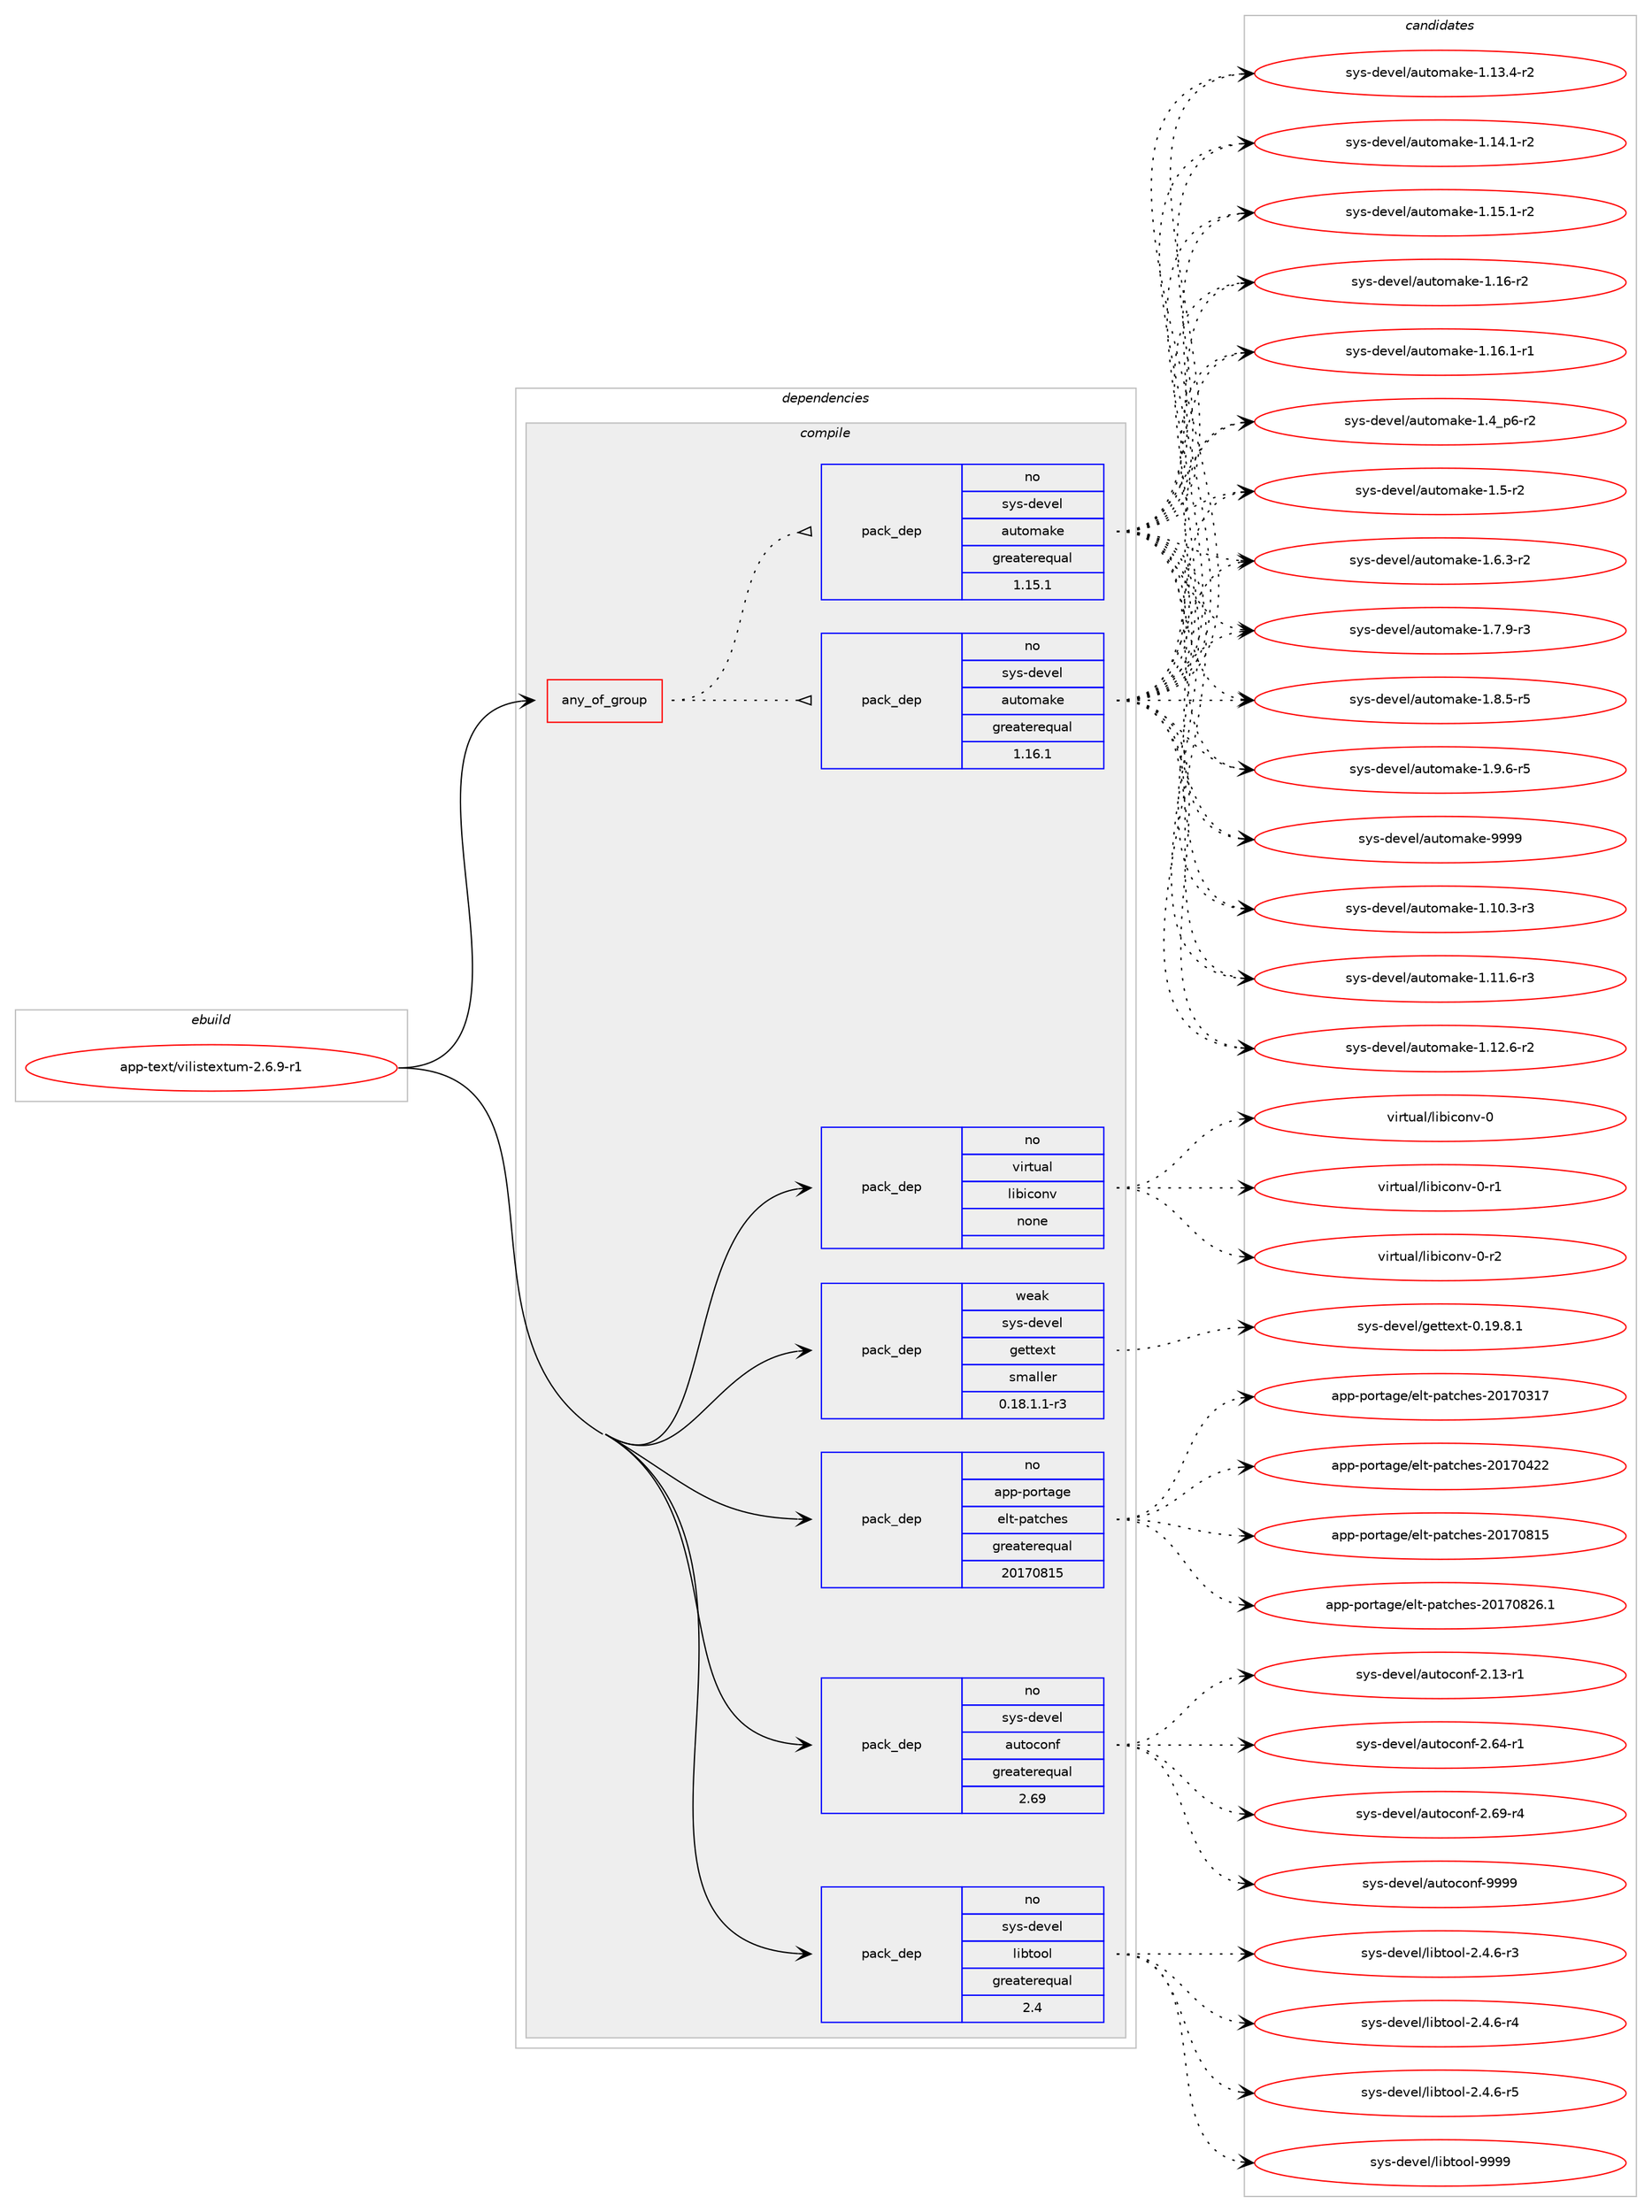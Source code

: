 digraph prolog {

# *************
# Graph options
# *************

newrank=true;
concentrate=true;
compound=true;
graph [rankdir=LR,fontname=Helvetica,fontsize=10,ranksep=1.5];#, ranksep=2.5, nodesep=0.2];
edge  [arrowhead=vee];
node  [fontname=Helvetica,fontsize=10];

# **********
# The ebuild
# **********

subgraph cluster_leftcol {
color=gray;
rank=same;
label=<<i>ebuild</i>>;
id [label="app-text/vilistextum-2.6.9-r1", color=red, width=4, href="../app-text/vilistextum-2.6.9-r1.svg"];
}

# ****************
# The dependencies
# ****************

subgraph cluster_midcol {
color=gray;
label=<<i>dependencies</i>>;
subgraph cluster_compile {
fillcolor="#eeeeee";
style=filled;
label=<<i>compile</i>>;
subgraph any20018 {
dependency1313158 [label=<<TABLE BORDER="0" CELLBORDER="1" CELLSPACING="0" CELLPADDING="4"><TR><TD CELLPADDING="10">any_of_group</TD></TR></TABLE>>, shape=none, color=red];subgraph pack936360 {
dependency1313159 [label=<<TABLE BORDER="0" CELLBORDER="1" CELLSPACING="0" CELLPADDING="4" WIDTH="220"><TR><TD ROWSPAN="6" CELLPADDING="30">pack_dep</TD></TR><TR><TD WIDTH="110">no</TD></TR><TR><TD>sys-devel</TD></TR><TR><TD>automake</TD></TR><TR><TD>greaterequal</TD></TR><TR><TD>1.16.1</TD></TR></TABLE>>, shape=none, color=blue];
}
dependency1313158:e -> dependency1313159:w [weight=20,style="dotted",arrowhead="oinv"];
subgraph pack936361 {
dependency1313160 [label=<<TABLE BORDER="0" CELLBORDER="1" CELLSPACING="0" CELLPADDING="4" WIDTH="220"><TR><TD ROWSPAN="6" CELLPADDING="30">pack_dep</TD></TR><TR><TD WIDTH="110">no</TD></TR><TR><TD>sys-devel</TD></TR><TR><TD>automake</TD></TR><TR><TD>greaterequal</TD></TR><TR><TD>1.15.1</TD></TR></TABLE>>, shape=none, color=blue];
}
dependency1313158:e -> dependency1313160:w [weight=20,style="dotted",arrowhead="oinv"];
}
id:e -> dependency1313158:w [weight=20,style="solid",arrowhead="vee"];
subgraph pack936362 {
dependency1313161 [label=<<TABLE BORDER="0" CELLBORDER="1" CELLSPACING="0" CELLPADDING="4" WIDTH="220"><TR><TD ROWSPAN="6" CELLPADDING="30">pack_dep</TD></TR><TR><TD WIDTH="110">no</TD></TR><TR><TD>app-portage</TD></TR><TR><TD>elt-patches</TD></TR><TR><TD>greaterequal</TD></TR><TR><TD>20170815</TD></TR></TABLE>>, shape=none, color=blue];
}
id:e -> dependency1313161:w [weight=20,style="solid",arrowhead="vee"];
subgraph pack936363 {
dependency1313162 [label=<<TABLE BORDER="0" CELLBORDER="1" CELLSPACING="0" CELLPADDING="4" WIDTH="220"><TR><TD ROWSPAN="6" CELLPADDING="30">pack_dep</TD></TR><TR><TD WIDTH="110">no</TD></TR><TR><TD>sys-devel</TD></TR><TR><TD>autoconf</TD></TR><TR><TD>greaterequal</TD></TR><TR><TD>2.69</TD></TR></TABLE>>, shape=none, color=blue];
}
id:e -> dependency1313162:w [weight=20,style="solid",arrowhead="vee"];
subgraph pack936364 {
dependency1313163 [label=<<TABLE BORDER="0" CELLBORDER="1" CELLSPACING="0" CELLPADDING="4" WIDTH="220"><TR><TD ROWSPAN="6" CELLPADDING="30">pack_dep</TD></TR><TR><TD WIDTH="110">no</TD></TR><TR><TD>sys-devel</TD></TR><TR><TD>libtool</TD></TR><TR><TD>greaterequal</TD></TR><TR><TD>2.4</TD></TR></TABLE>>, shape=none, color=blue];
}
id:e -> dependency1313163:w [weight=20,style="solid",arrowhead="vee"];
subgraph pack936365 {
dependency1313164 [label=<<TABLE BORDER="0" CELLBORDER="1" CELLSPACING="0" CELLPADDING="4" WIDTH="220"><TR><TD ROWSPAN="6" CELLPADDING="30">pack_dep</TD></TR><TR><TD WIDTH="110">no</TD></TR><TR><TD>virtual</TD></TR><TR><TD>libiconv</TD></TR><TR><TD>none</TD></TR><TR><TD></TD></TR></TABLE>>, shape=none, color=blue];
}
id:e -> dependency1313164:w [weight=20,style="solid",arrowhead="vee"];
subgraph pack936366 {
dependency1313165 [label=<<TABLE BORDER="0" CELLBORDER="1" CELLSPACING="0" CELLPADDING="4" WIDTH="220"><TR><TD ROWSPAN="6" CELLPADDING="30">pack_dep</TD></TR><TR><TD WIDTH="110">weak</TD></TR><TR><TD>sys-devel</TD></TR><TR><TD>gettext</TD></TR><TR><TD>smaller</TD></TR><TR><TD>0.18.1.1-r3</TD></TR></TABLE>>, shape=none, color=blue];
}
id:e -> dependency1313165:w [weight=20,style="solid",arrowhead="vee"];
}
subgraph cluster_compileandrun {
fillcolor="#eeeeee";
style=filled;
label=<<i>compile and run</i>>;
}
subgraph cluster_run {
fillcolor="#eeeeee";
style=filled;
label=<<i>run</i>>;
}
}

# **************
# The candidates
# **************

subgraph cluster_choices {
rank=same;
color=gray;
label=<<i>candidates</i>>;

subgraph choice936360 {
color=black;
nodesep=1;
choice11512111545100101118101108479711711611110997107101454946494846514511451 [label="sys-devel/automake-1.10.3-r3", color=red, width=4,href="../sys-devel/automake-1.10.3-r3.svg"];
choice11512111545100101118101108479711711611110997107101454946494946544511451 [label="sys-devel/automake-1.11.6-r3", color=red, width=4,href="../sys-devel/automake-1.11.6-r3.svg"];
choice11512111545100101118101108479711711611110997107101454946495046544511450 [label="sys-devel/automake-1.12.6-r2", color=red, width=4,href="../sys-devel/automake-1.12.6-r2.svg"];
choice11512111545100101118101108479711711611110997107101454946495146524511450 [label="sys-devel/automake-1.13.4-r2", color=red, width=4,href="../sys-devel/automake-1.13.4-r2.svg"];
choice11512111545100101118101108479711711611110997107101454946495246494511450 [label="sys-devel/automake-1.14.1-r2", color=red, width=4,href="../sys-devel/automake-1.14.1-r2.svg"];
choice11512111545100101118101108479711711611110997107101454946495346494511450 [label="sys-devel/automake-1.15.1-r2", color=red, width=4,href="../sys-devel/automake-1.15.1-r2.svg"];
choice1151211154510010111810110847971171161111099710710145494649544511450 [label="sys-devel/automake-1.16-r2", color=red, width=4,href="../sys-devel/automake-1.16-r2.svg"];
choice11512111545100101118101108479711711611110997107101454946495446494511449 [label="sys-devel/automake-1.16.1-r1", color=red, width=4,href="../sys-devel/automake-1.16.1-r1.svg"];
choice115121115451001011181011084797117116111109971071014549465295112544511450 [label="sys-devel/automake-1.4_p6-r2", color=red, width=4,href="../sys-devel/automake-1.4_p6-r2.svg"];
choice11512111545100101118101108479711711611110997107101454946534511450 [label="sys-devel/automake-1.5-r2", color=red, width=4,href="../sys-devel/automake-1.5-r2.svg"];
choice115121115451001011181011084797117116111109971071014549465446514511450 [label="sys-devel/automake-1.6.3-r2", color=red, width=4,href="../sys-devel/automake-1.6.3-r2.svg"];
choice115121115451001011181011084797117116111109971071014549465546574511451 [label="sys-devel/automake-1.7.9-r3", color=red, width=4,href="../sys-devel/automake-1.7.9-r3.svg"];
choice115121115451001011181011084797117116111109971071014549465646534511453 [label="sys-devel/automake-1.8.5-r5", color=red, width=4,href="../sys-devel/automake-1.8.5-r5.svg"];
choice115121115451001011181011084797117116111109971071014549465746544511453 [label="sys-devel/automake-1.9.6-r5", color=red, width=4,href="../sys-devel/automake-1.9.6-r5.svg"];
choice115121115451001011181011084797117116111109971071014557575757 [label="sys-devel/automake-9999", color=red, width=4,href="../sys-devel/automake-9999.svg"];
dependency1313159:e -> choice11512111545100101118101108479711711611110997107101454946494846514511451:w [style=dotted,weight="100"];
dependency1313159:e -> choice11512111545100101118101108479711711611110997107101454946494946544511451:w [style=dotted,weight="100"];
dependency1313159:e -> choice11512111545100101118101108479711711611110997107101454946495046544511450:w [style=dotted,weight="100"];
dependency1313159:e -> choice11512111545100101118101108479711711611110997107101454946495146524511450:w [style=dotted,weight="100"];
dependency1313159:e -> choice11512111545100101118101108479711711611110997107101454946495246494511450:w [style=dotted,weight="100"];
dependency1313159:e -> choice11512111545100101118101108479711711611110997107101454946495346494511450:w [style=dotted,weight="100"];
dependency1313159:e -> choice1151211154510010111810110847971171161111099710710145494649544511450:w [style=dotted,weight="100"];
dependency1313159:e -> choice11512111545100101118101108479711711611110997107101454946495446494511449:w [style=dotted,weight="100"];
dependency1313159:e -> choice115121115451001011181011084797117116111109971071014549465295112544511450:w [style=dotted,weight="100"];
dependency1313159:e -> choice11512111545100101118101108479711711611110997107101454946534511450:w [style=dotted,weight="100"];
dependency1313159:e -> choice115121115451001011181011084797117116111109971071014549465446514511450:w [style=dotted,weight="100"];
dependency1313159:e -> choice115121115451001011181011084797117116111109971071014549465546574511451:w [style=dotted,weight="100"];
dependency1313159:e -> choice115121115451001011181011084797117116111109971071014549465646534511453:w [style=dotted,weight="100"];
dependency1313159:e -> choice115121115451001011181011084797117116111109971071014549465746544511453:w [style=dotted,weight="100"];
dependency1313159:e -> choice115121115451001011181011084797117116111109971071014557575757:w [style=dotted,weight="100"];
}
subgraph choice936361 {
color=black;
nodesep=1;
choice11512111545100101118101108479711711611110997107101454946494846514511451 [label="sys-devel/automake-1.10.3-r3", color=red, width=4,href="../sys-devel/automake-1.10.3-r3.svg"];
choice11512111545100101118101108479711711611110997107101454946494946544511451 [label="sys-devel/automake-1.11.6-r3", color=red, width=4,href="../sys-devel/automake-1.11.6-r3.svg"];
choice11512111545100101118101108479711711611110997107101454946495046544511450 [label="sys-devel/automake-1.12.6-r2", color=red, width=4,href="../sys-devel/automake-1.12.6-r2.svg"];
choice11512111545100101118101108479711711611110997107101454946495146524511450 [label="sys-devel/automake-1.13.4-r2", color=red, width=4,href="../sys-devel/automake-1.13.4-r2.svg"];
choice11512111545100101118101108479711711611110997107101454946495246494511450 [label="sys-devel/automake-1.14.1-r2", color=red, width=4,href="../sys-devel/automake-1.14.1-r2.svg"];
choice11512111545100101118101108479711711611110997107101454946495346494511450 [label="sys-devel/automake-1.15.1-r2", color=red, width=4,href="../sys-devel/automake-1.15.1-r2.svg"];
choice1151211154510010111810110847971171161111099710710145494649544511450 [label="sys-devel/automake-1.16-r2", color=red, width=4,href="../sys-devel/automake-1.16-r2.svg"];
choice11512111545100101118101108479711711611110997107101454946495446494511449 [label="sys-devel/automake-1.16.1-r1", color=red, width=4,href="../sys-devel/automake-1.16.1-r1.svg"];
choice115121115451001011181011084797117116111109971071014549465295112544511450 [label="sys-devel/automake-1.4_p6-r2", color=red, width=4,href="../sys-devel/automake-1.4_p6-r2.svg"];
choice11512111545100101118101108479711711611110997107101454946534511450 [label="sys-devel/automake-1.5-r2", color=red, width=4,href="../sys-devel/automake-1.5-r2.svg"];
choice115121115451001011181011084797117116111109971071014549465446514511450 [label="sys-devel/automake-1.6.3-r2", color=red, width=4,href="../sys-devel/automake-1.6.3-r2.svg"];
choice115121115451001011181011084797117116111109971071014549465546574511451 [label="sys-devel/automake-1.7.9-r3", color=red, width=4,href="../sys-devel/automake-1.7.9-r3.svg"];
choice115121115451001011181011084797117116111109971071014549465646534511453 [label="sys-devel/automake-1.8.5-r5", color=red, width=4,href="../sys-devel/automake-1.8.5-r5.svg"];
choice115121115451001011181011084797117116111109971071014549465746544511453 [label="sys-devel/automake-1.9.6-r5", color=red, width=4,href="../sys-devel/automake-1.9.6-r5.svg"];
choice115121115451001011181011084797117116111109971071014557575757 [label="sys-devel/automake-9999", color=red, width=4,href="../sys-devel/automake-9999.svg"];
dependency1313160:e -> choice11512111545100101118101108479711711611110997107101454946494846514511451:w [style=dotted,weight="100"];
dependency1313160:e -> choice11512111545100101118101108479711711611110997107101454946494946544511451:w [style=dotted,weight="100"];
dependency1313160:e -> choice11512111545100101118101108479711711611110997107101454946495046544511450:w [style=dotted,weight="100"];
dependency1313160:e -> choice11512111545100101118101108479711711611110997107101454946495146524511450:w [style=dotted,weight="100"];
dependency1313160:e -> choice11512111545100101118101108479711711611110997107101454946495246494511450:w [style=dotted,weight="100"];
dependency1313160:e -> choice11512111545100101118101108479711711611110997107101454946495346494511450:w [style=dotted,weight="100"];
dependency1313160:e -> choice1151211154510010111810110847971171161111099710710145494649544511450:w [style=dotted,weight="100"];
dependency1313160:e -> choice11512111545100101118101108479711711611110997107101454946495446494511449:w [style=dotted,weight="100"];
dependency1313160:e -> choice115121115451001011181011084797117116111109971071014549465295112544511450:w [style=dotted,weight="100"];
dependency1313160:e -> choice11512111545100101118101108479711711611110997107101454946534511450:w [style=dotted,weight="100"];
dependency1313160:e -> choice115121115451001011181011084797117116111109971071014549465446514511450:w [style=dotted,weight="100"];
dependency1313160:e -> choice115121115451001011181011084797117116111109971071014549465546574511451:w [style=dotted,weight="100"];
dependency1313160:e -> choice115121115451001011181011084797117116111109971071014549465646534511453:w [style=dotted,weight="100"];
dependency1313160:e -> choice115121115451001011181011084797117116111109971071014549465746544511453:w [style=dotted,weight="100"];
dependency1313160:e -> choice115121115451001011181011084797117116111109971071014557575757:w [style=dotted,weight="100"];
}
subgraph choice936362 {
color=black;
nodesep=1;
choice97112112451121111141169710310147101108116451129711699104101115455048495548514955 [label="app-portage/elt-patches-20170317", color=red, width=4,href="../app-portage/elt-patches-20170317.svg"];
choice97112112451121111141169710310147101108116451129711699104101115455048495548525050 [label="app-portage/elt-patches-20170422", color=red, width=4,href="../app-portage/elt-patches-20170422.svg"];
choice97112112451121111141169710310147101108116451129711699104101115455048495548564953 [label="app-portage/elt-patches-20170815", color=red, width=4,href="../app-portage/elt-patches-20170815.svg"];
choice971121124511211111411697103101471011081164511297116991041011154550484955485650544649 [label="app-portage/elt-patches-20170826.1", color=red, width=4,href="../app-portage/elt-patches-20170826.1.svg"];
dependency1313161:e -> choice97112112451121111141169710310147101108116451129711699104101115455048495548514955:w [style=dotted,weight="100"];
dependency1313161:e -> choice97112112451121111141169710310147101108116451129711699104101115455048495548525050:w [style=dotted,weight="100"];
dependency1313161:e -> choice97112112451121111141169710310147101108116451129711699104101115455048495548564953:w [style=dotted,weight="100"];
dependency1313161:e -> choice971121124511211111411697103101471011081164511297116991041011154550484955485650544649:w [style=dotted,weight="100"];
}
subgraph choice936363 {
color=black;
nodesep=1;
choice1151211154510010111810110847971171161119911111010245504649514511449 [label="sys-devel/autoconf-2.13-r1", color=red, width=4,href="../sys-devel/autoconf-2.13-r1.svg"];
choice1151211154510010111810110847971171161119911111010245504654524511449 [label="sys-devel/autoconf-2.64-r1", color=red, width=4,href="../sys-devel/autoconf-2.64-r1.svg"];
choice1151211154510010111810110847971171161119911111010245504654574511452 [label="sys-devel/autoconf-2.69-r4", color=red, width=4,href="../sys-devel/autoconf-2.69-r4.svg"];
choice115121115451001011181011084797117116111991111101024557575757 [label="sys-devel/autoconf-9999", color=red, width=4,href="../sys-devel/autoconf-9999.svg"];
dependency1313162:e -> choice1151211154510010111810110847971171161119911111010245504649514511449:w [style=dotted,weight="100"];
dependency1313162:e -> choice1151211154510010111810110847971171161119911111010245504654524511449:w [style=dotted,weight="100"];
dependency1313162:e -> choice1151211154510010111810110847971171161119911111010245504654574511452:w [style=dotted,weight="100"];
dependency1313162:e -> choice115121115451001011181011084797117116111991111101024557575757:w [style=dotted,weight="100"];
}
subgraph choice936364 {
color=black;
nodesep=1;
choice1151211154510010111810110847108105981161111111084550465246544511451 [label="sys-devel/libtool-2.4.6-r3", color=red, width=4,href="../sys-devel/libtool-2.4.6-r3.svg"];
choice1151211154510010111810110847108105981161111111084550465246544511452 [label="sys-devel/libtool-2.4.6-r4", color=red, width=4,href="../sys-devel/libtool-2.4.6-r4.svg"];
choice1151211154510010111810110847108105981161111111084550465246544511453 [label="sys-devel/libtool-2.4.6-r5", color=red, width=4,href="../sys-devel/libtool-2.4.6-r5.svg"];
choice1151211154510010111810110847108105981161111111084557575757 [label="sys-devel/libtool-9999", color=red, width=4,href="../sys-devel/libtool-9999.svg"];
dependency1313163:e -> choice1151211154510010111810110847108105981161111111084550465246544511451:w [style=dotted,weight="100"];
dependency1313163:e -> choice1151211154510010111810110847108105981161111111084550465246544511452:w [style=dotted,weight="100"];
dependency1313163:e -> choice1151211154510010111810110847108105981161111111084550465246544511453:w [style=dotted,weight="100"];
dependency1313163:e -> choice1151211154510010111810110847108105981161111111084557575757:w [style=dotted,weight="100"];
}
subgraph choice936365 {
color=black;
nodesep=1;
choice118105114116117971084710810598105991111101184548 [label="virtual/libiconv-0", color=red, width=4,href="../virtual/libiconv-0.svg"];
choice1181051141161179710847108105981059911111011845484511449 [label="virtual/libiconv-0-r1", color=red, width=4,href="../virtual/libiconv-0-r1.svg"];
choice1181051141161179710847108105981059911111011845484511450 [label="virtual/libiconv-0-r2", color=red, width=4,href="../virtual/libiconv-0-r2.svg"];
dependency1313164:e -> choice118105114116117971084710810598105991111101184548:w [style=dotted,weight="100"];
dependency1313164:e -> choice1181051141161179710847108105981059911111011845484511449:w [style=dotted,weight="100"];
dependency1313164:e -> choice1181051141161179710847108105981059911111011845484511450:w [style=dotted,weight="100"];
}
subgraph choice936366 {
color=black;
nodesep=1;
choice1151211154510010111810110847103101116116101120116454846495746564649 [label="sys-devel/gettext-0.19.8.1", color=red, width=4,href="../sys-devel/gettext-0.19.8.1.svg"];
dependency1313165:e -> choice1151211154510010111810110847103101116116101120116454846495746564649:w [style=dotted,weight="100"];
}
}

}
